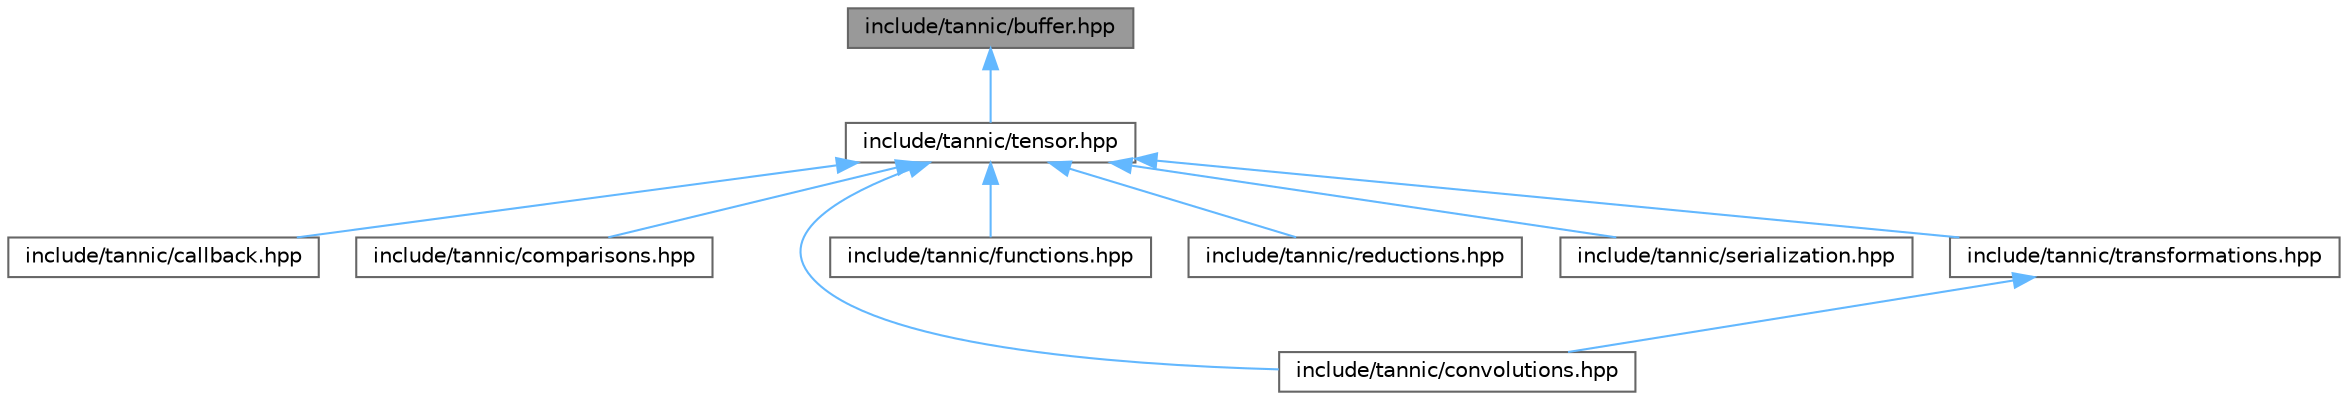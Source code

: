 digraph "include/tannic/buffer.hpp"
{
 // LATEX_PDF_SIZE
  bgcolor="transparent";
  edge [fontname=Helvetica,fontsize=10,labelfontname=Helvetica,labelfontsize=10];
  node [fontname=Helvetica,fontsize=10,shape=box,height=0.2,width=0.4];
  Node1 [id="Node000001",label="include/tannic/buffer.hpp",height=0.2,width=0.4,color="gray40", fillcolor="grey60", style="filled", fontcolor="black",tooltip="Memory buffer management for tensor storage."];
  Node1 -> Node2 [id="edge1_Node000001_Node000002",dir="back",color="steelblue1",style="solid",tooltip=" "];
  Node2 [id="Node000002",label="include/tannic/tensor.hpp",height=0.2,width=0.4,color="grey40", fillcolor="white", style="filled",URL="$d3/d8b/tensor_8hpp.html",tooltip="Core multidimensional tensor class for the Tannic Tensor Library."];
  Node2 -> Node3 [id="edge2_Node000002_Node000003",dir="back",color="steelblue1",style="solid",tooltip=" "];
  Node3 [id="Node000003",label="include/tannic/callback.hpp",height=0.2,width=0.4,color="grey40", fillcolor="white", style="filled",URL="$da/db7/callback_8hpp.html",tooltip=" "];
  Node2 -> Node4 [id="edge3_Node000002_Node000004",dir="back",color="steelblue1",style="solid",tooltip=" "];
  Node4 [id="Node000004",label="include/tannic/comparisons.hpp",height=0.2,width=0.4,color="grey40", fillcolor="white", style="filled",URL="$de/d06/comparisons_8hpp.html",tooltip="Defines element-wise comparison operations for tensor expressions."];
  Node2 -> Node5 [id="edge4_Node000002_Node000005",dir="back",color="steelblue1",style="solid",tooltip=" "];
  Node5 [id="Node000005",label="include/tannic/convolutions.hpp",height=0.2,width=0.4,color="grey40", fillcolor="white", style="filled",URL="$d6/dba/convolutions_8hpp.html",tooltip="Defines tensor convolutional operations."];
  Node2 -> Node6 [id="edge5_Node000002_Node000006",dir="back",color="steelblue1",style="solid",tooltip=" "];
  Node6 [id="Node000006",label="include/tannic/functions.hpp",height=0.2,width=0.4,color="grey40", fillcolor="white", style="filled",URL="$db/d1a/functions_8hpp.html",tooltip="Defines mathematical function operations for tensor expressions."];
  Node2 -> Node7 [id="edge6_Node000002_Node000007",dir="back",color="steelblue1",style="solid",tooltip=" "];
  Node7 [id="Node000007",label="include/tannic/reductions.hpp",height=0.2,width=0.4,color="grey40", fillcolor="white", style="filled",URL="$d1/d01/reductions_8hpp.html",tooltip="Defines reduction operations for tensor expressions."];
  Node2 -> Node8 [id="edge7_Node000002_Node000008",dir="back",color="steelblue1",style="solid",tooltip=" "];
  Node8 [id="Node000008",label="include/tannic/serialization.hpp",height=0.2,width=0.4,color="grey40", fillcolor="white", style="filled",URL="$d8/d21/serialization_8hpp.html",tooltip=" "];
  Node2 -> Node9 [id="edge8_Node000002_Node000009",dir="back",color="steelblue1",style="solid",tooltip=" "];
  Node9 [id="Node000009",label="include/tannic/transformations.hpp",height=0.2,width=0.4,color="grey40", fillcolor="white", style="filled",URL="$d8/d71/transformations_8hpp.html",tooltip="Defines tensor transformation operations."];
  Node9 -> Node5 [id="edge9_Node000009_Node000005",dir="back",color="steelblue1",style="solid",tooltip=" "];
}
